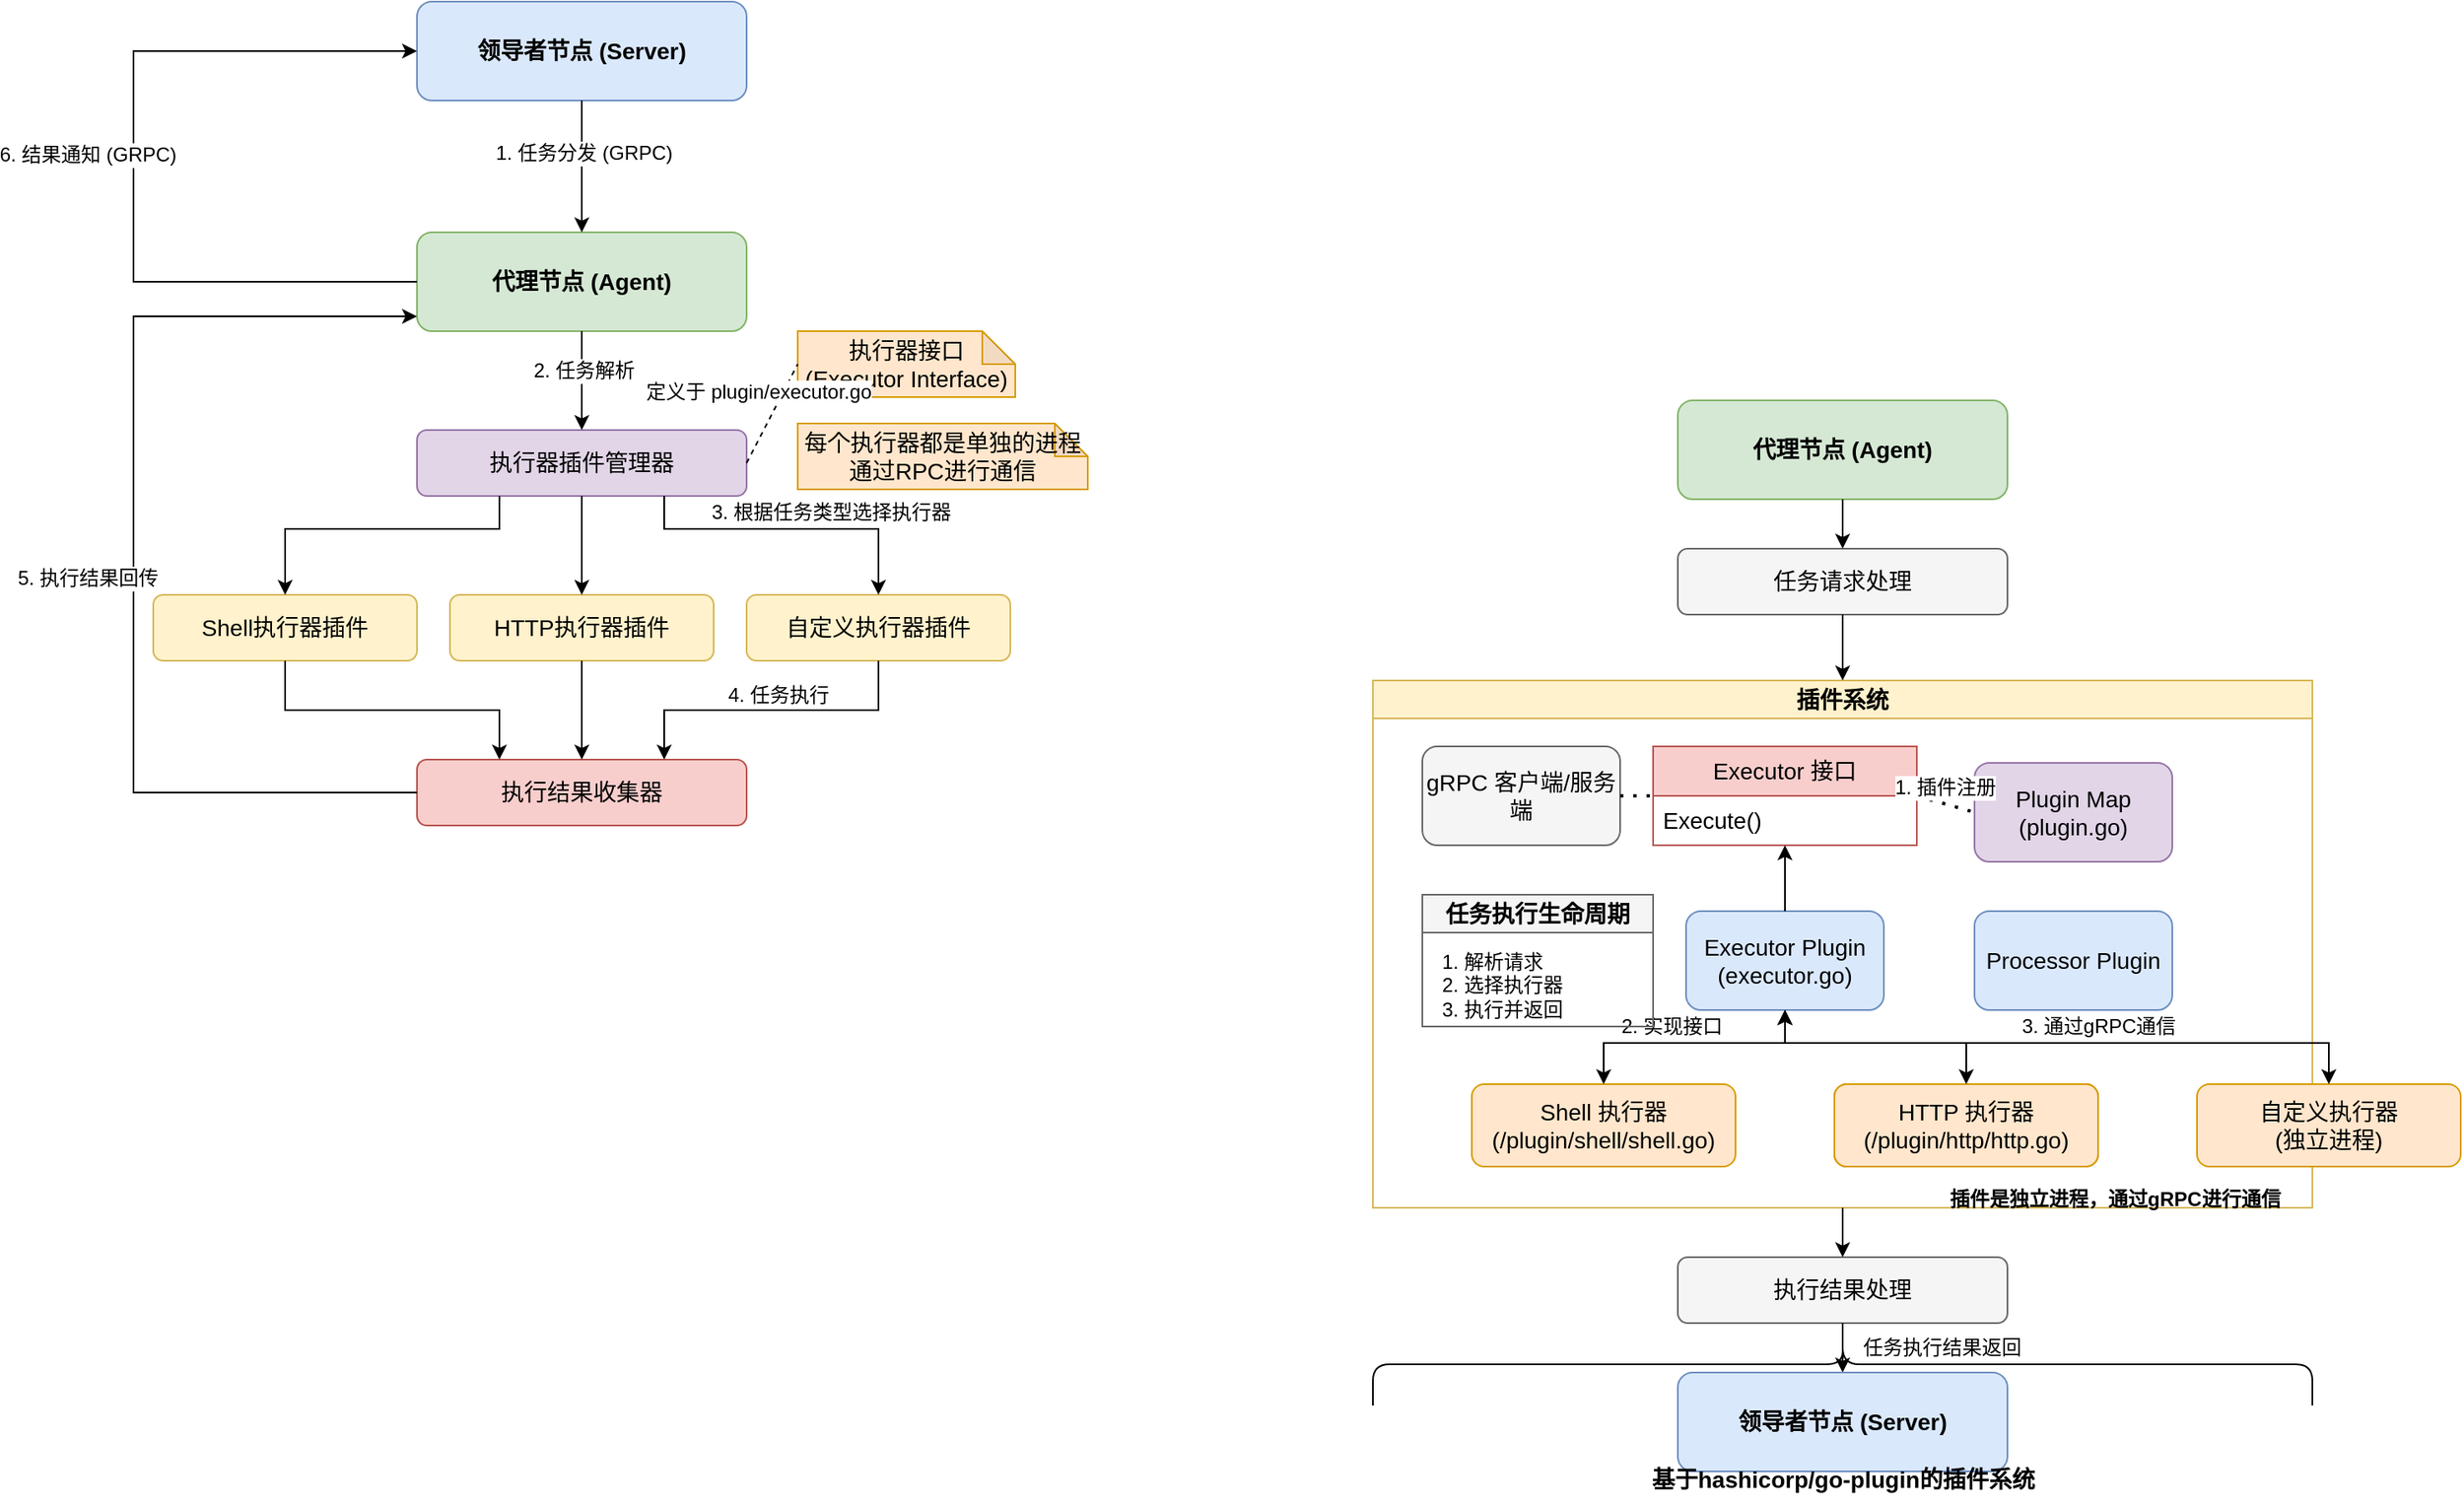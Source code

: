 <mxfile version="27.0.6">
  <diagram name="Page-1" id="IdJxYk8iF5WU8EB2HFbw">
    <mxGraphModel dx="794" dy="729" grid="0" gridSize="10" guides="1" tooltips="1" connect="1" arrows="1" fold="1" page="0" pageScale="1" pageWidth="850" pageHeight="1100" math="0" shadow="0">
      <root>
        <mxCell id="0" />
        <mxCell id="1" parent="0" />
        <mxCell id="Iuelgx7-SZ1FgF8hMtg--1" value="领导者节点 (Server)" style="rounded=1;whiteSpace=wrap;html=1;fillColor=#dae8fc;strokeColor=#6c8ebf;fontSize=14;fontStyle=1" vertex="1" parent="1">
          <mxGeometry x="770" y="130" width="200" height="60" as="geometry" />
        </mxCell>
        <mxCell id="Iuelgx7-SZ1FgF8hMtg--2" value="代理节点 (Agent)" style="rounded=1;whiteSpace=wrap;html=1;fillColor=#d5e8d4;strokeColor=#82b366;fontSize=14;fontStyle=1" vertex="1" parent="1">
          <mxGeometry x="770" y="270" width="200" height="60" as="geometry" />
        </mxCell>
        <mxCell id="Iuelgx7-SZ1FgF8hMtg--3" value="" style="edgeStyle=orthogonalEdgeStyle;rounded=0;orthogonalLoop=1;jettySize=auto;html=1;exitX=0.5;exitY=1;exitDx=0;exitDy=0;entryX=0.5;entryY=0;entryDx=0;entryDy=0;" edge="1" parent="1" source="Iuelgx7-SZ1FgF8hMtg--1" target="Iuelgx7-SZ1FgF8hMtg--2">
          <mxGeometry relative="1" as="geometry" />
        </mxCell>
        <mxCell id="Iuelgx7-SZ1FgF8hMtg--4" value="1. 任务分发 (GRPC)" style="edgeLabel;html=1;align=center;verticalAlign=middle;resizable=0;points=[];fontSize=12;" vertex="1" connectable="0" parent="Iuelgx7-SZ1FgF8hMtg--3">
          <mxGeometry x="-0.2" y="1" relative="1" as="geometry">
            <mxPoint as="offset" />
          </mxGeometry>
        </mxCell>
        <mxCell id="Iuelgx7-SZ1FgF8hMtg--5" value="执行器插件管理器" style="rounded=1;whiteSpace=wrap;html=1;fillColor=#e1d5e7;strokeColor=#9673a6;fontSize=14;" vertex="1" parent="1">
          <mxGeometry x="770" y="390" width="200" height="40" as="geometry" />
        </mxCell>
        <mxCell id="Iuelgx7-SZ1FgF8hMtg--6" value="" style="edgeStyle=orthogonalEdgeStyle;rounded=0;orthogonalLoop=1;jettySize=auto;html=1;exitX=0.5;exitY=1;exitDx=0;exitDy=0;entryX=0.5;entryY=0;entryDx=0;entryDy=0;" edge="1" parent="1" source="Iuelgx7-SZ1FgF8hMtg--2" target="Iuelgx7-SZ1FgF8hMtg--5">
          <mxGeometry relative="1" as="geometry" />
        </mxCell>
        <mxCell id="Iuelgx7-SZ1FgF8hMtg--7" value="2. 任务解析" style="edgeLabel;html=1;align=center;verticalAlign=middle;resizable=0;points=[];fontSize=12;" vertex="1" connectable="0" parent="Iuelgx7-SZ1FgF8hMtg--6">
          <mxGeometry x="-0.2" y="1" relative="1" as="geometry">
            <mxPoint as="offset" />
          </mxGeometry>
        </mxCell>
        <mxCell id="Iuelgx7-SZ1FgF8hMtg--8" value="Shell执行器插件" style="rounded=1;whiteSpace=wrap;html=1;fillColor=#fff2cc;strokeColor=#d6b656;fontSize=14;" vertex="1" parent="1">
          <mxGeometry x="610" y="490" width="160" height="40" as="geometry" />
        </mxCell>
        <mxCell id="Iuelgx7-SZ1FgF8hMtg--9" value="HTTP执行器插件" style="rounded=1;whiteSpace=wrap;html=1;fillColor=#fff2cc;strokeColor=#d6b656;fontSize=14;" vertex="1" parent="1">
          <mxGeometry x="790" y="490" width="160" height="40" as="geometry" />
        </mxCell>
        <mxCell id="Iuelgx7-SZ1FgF8hMtg--10" value="自定义执行器插件" style="rounded=1;whiteSpace=wrap;html=1;fillColor=#fff2cc;strokeColor=#d6b656;fontSize=14;" vertex="1" parent="1">
          <mxGeometry x="970" y="490" width="160" height="40" as="geometry" />
        </mxCell>
        <mxCell id="Iuelgx7-SZ1FgF8hMtg--11" value="" style="edgeStyle=orthogonalEdgeStyle;rounded=0;orthogonalLoop=1;jettySize=auto;html=1;exitX=0.25;exitY=1;exitDx=0;exitDy=0;entryX=0.5;entryY=0;entryDx=0;entryDy=0;" edge="1" parent="1" source="Iuelgx7-SZ1FgF8hMtg--5" target="Iuelgx7-SZ1FgF8hMtg--8">
          <mxGeometry relative="1" as="geometry">
            <Array as="points">
              <mxPoint x="820" y="450" />
              <mxPoint x="690" y="450" />
            </Array>
          </mxGeometry>
        </mxCell>
        <mxCell id="Iuelgx7-SZ1FgF8hMtg--12" value="" style="edgeStyle=orthogonalEdgeStyle;rounded=0;orthogonalLoop=1;jettySize=auto;html=1;exitX=0.5;exitY=1;exitDx=0;exitDy=0;entryX=0.5;entryY=0;entryDx=0;entryDy=0;" edge="1" parent="1" source="Iuelgx7-SZ1FgF8hMtg--5" target="Iuelgx7-SZ1FgF8hMtg--9">
          <mxGeometry relative="1" as="geometry" />
        </mxCell>
        <mxCell id="Iuelgx7-SZ1FgF8hMtg--13" value="" style="edgeStyle=orthogonalEdgeStyle;rounded=0;orthogonalLoop=1;jettySize=auto;html=1;exitX=0.75;exitY=1;exitDx=0;exitDy=0;entryX=0.5;entryY=0;entryDx=0;entryDy=0;" edge="1" parent="1" source="Iuelgx7-SZ1FgF8hMtg--5" target="Iuelgx7-SZ1FgF8hMtg--10">
          <mxGeometry relative="1" as="geometry">
            <Array as="points">
              <mxPoint x="920" y="450" />
              <mxPoint x="1050" y="450" />
            </Array>
          </mxGeometry>
        </mxCell>
        <mxCell id="Iuelgx7-SZ1FgF8hMtg--14" value="3. 根据任务类型选择执行器" style="edgeLabel;html=1;align=center;verticalAlign=middle;resizable=0;points=[];fontSize=12;" vertex="1" connectable="0" parent="Iuelgx7-SZ1FgF8hMtg--13">
          <mxGeometry x="0.067" y="1" relative="1" as="geometry">
            <mxPoint x="19" y="-9" as="offset" />
          </mxGeometry>
        </mxCell>
        <mxCell id="Iuelgx7-SZ1FgF8hMtg--15" value="执行结果收集器" style="rounded=1;whiteSpace=wrap;html=1;fillColor=#f8cecc;strokeColor=#b85450;fontSize=14;" vertex="1" parent="1">
          <mxGeometry x="770" y="590" width="200" height="40" as="geometry" />
        </mxCell>
        <mxCell id="Iuelgx7-SZ1FgF8hMtg--16" value="" style="edgeStyle=orthogonalEdgeStyle;rounded=0;orthogonalLoop=1;jettySize=auto;html=1;exitX=0.5;exitY=1;exitDx=0;exitDy=0;entryX=0.25;entryY=0;entryDx=0;entryDy=0;" edge="1" parent="1" source="Iuelgx7-SZ1FgF8hMtg--8" target="Iuelgx7-SZ1FgF8hMtg--15">
          <mxGeometry relative="1" as="geometry">
            <Array as="points">
              <mxPoint x="690" y="560" />
              <mxPoint x="820" y="560" />
            </Array>
          </mxGeometry>
        </mxCell>
        <mxCell id="Iuelgx7-SZ1FgF8hMtg--17" value="" style="edgeStyle=orthogonalEdgeStyle;rounded=0;orthogonalLoop=1;jettySize=auto;html=1;exitX=0.5;exitY=1;exitDx=0;exitDy=0;entryX=0.5;entryY=0;entryDx=0;entryDy=0;" edge="1" parent="1" source="Iuelgx7-SZ1FgF8hMtg--9" target="Iuelgx7-SZ1FgF8hMtg--15">
          <mxGeometry relative="1" as="geometry" />
        </mxCell>
        <mxCell id="Iuelgx7-SZ1FgF8hMtg--18" value="" style="edgeStyle=orthogonalEdgeStyle;rounded=0;orthogonalLoop=1;jettySize=auto;html=1;exitX=0.5;exitY=1;exitDx=0;exitDy=0;entryX=0.75;entryY=0;entryDx=0;entryDy=0;" edge="1" parent="1" source="Iuelgx7-SZ1FgF8hMtg--10" target="Iuelgx7-SZ1FgF8hMtg--15">
          <mxGeometry relative="1" as="geometry">
            <Array as="points">
              <mxPoint x="1050" y="560" />
              <mxPoint x="920" y="560" />
            </Array>
          </mxGeometry>
        </mxCell>
        <mxCell id="Iuelgx7-SZ1FgF8hMtg--19" value="4. 任务执行" style="edgeLabel;html=1;align=center;verticalAlign=middle;resizable=0;points=[];fontSize=12;" vertex="1" connectable="0" parent="Iuelgx7-SZ1FgF8hMtg--18">
          <mxGeometry x="0.067" y="1" relative="1" as="geometry">
            <mxPoint x="10" y="-10" as="offset" />
          </mxGeometry>
        </mxCell>
        <mxCell id="Iuelgx7-SZ1FgF8hMtg--20" value="" style="edgeStyle=orthogonalEdgeStyle;rounded=0;orthogonalLoop=1;jettySize=auto;html=1;exitX=0;exitY=0.5;exitDx=0;exitDy=0;" edge="1" parent="1" source="Iuelgx7-SZ1FgF8hMtg--15">
          <mxGeometry relative="1" as="geometry">
            <Array as="points">
              <mxPoint x="598" y="610" />
              <mxPoint x="598" y="321" />
              <mxPoint x="770" y="321" />
            </Array>
            <mxPoint x="770" y="321" as="targetPoint" />
          </mxGeometry>
        </mxCell>
        <mxCell id="Iuelgx7-SZ1FgF8hMtg--21" value="5. 执行结果回传" style="edgeLabel;html=1;align=center;verticalAlign=middle;resizable=0;points=[];fontSize=12;" vertex="1" connectable="0" parent="Iuelgx7-SZ1FgF8hMtg--20">
          <mxGeometry x="0.053" y="-1" relative="1" as="geometry">
            <mxPoint x="-29" y="31" as="offset" />
          </mxGeometry>
        </mxCell>
        <mxCell id="Iuelgx7-SZ1FgF8hMtg--22" value="" style="edgeStyle=orthogonalEdgeStyle;rounded=0;orthogonalLoop=1;jettySize=auto;html=1;exitX=0;exitY=0.5;exitDx=0;exitDy=0;entryX=0;entryY=0.5;entryDx=0;entryDy=0;" edge="1" parent="1" source="Iuelgx7-SZ1FgF8hMtg--2" target="Iuelgx7-SZ1FgF8hMtg--1">
          <mxGeometry relative="1" as="geometry">
            <Array as="points">
              <mxPoint x="598" y="300" />
              <mxPoint x="598" y="160" />
            </Array>
          </mxGeometry>
        </mxCell>
        <mxCell id="Iuelgx7-SZ1FgF8hMtg--23" value="6. 结果通知 (GRPC)" style="edgeLabel;html=1;align=center;verticalAlign=middle;resizable=0;points=[];fontSize=12;" vertex="1" connectable="0" parent="Iuelgx7-SZ1FgF8hMtg--22">
          <mxGeometry x="-0.053" y="-1" relative="1" as="geometry">
            <mxPoint x="-29" y="-20" as="offset" />
          </mxGeometry>
        </mxCell>
        <mxCell id="Iuelgx7-SZ1FgF8hMtg--24" value="执行器接口 (Executor Interface)" style="shape=note;whiteSpace=wrap;html=1;backgroundOutline=1;darkOpacity=0.05;fillColor=#ffe6cc;strokeColor=#d79b00;fontSize=14;size=20;" vertex="1" parent="1">
          <mxGeometry x="1001" y="330" width="132" height="40" as="geometry" />
        </mxCell>
        <mxCell id="Iuelgx7-SZ1FgF8hMtg--25" value="" style="endArrow=none;dashed=1;html=1;rounded=0;entryX=0;entryY=0.5;entryDx=0;entryDy=0;entryPerimeter=0;exitX=1;exitY=0.5;exitDx=0;exitDy=0;" edge="1" parent="1" source="Iuelgx7-SZ1FgF8hMtg--5" target="Iuelgx7-SZ1FgF8hMtg--24">
          <mxGeometry width="50" height="50" relative="1" as="geometry">
            <mxPoint x="850" y="470" as="sourcePoint" />
            <mxPoint x="900" y="420" as="targetPoint" />
          </mxGeometry>
        </mxCell>
        <mxCell id="Iuelgx7-SZ1FgF8hMtg--26" value="定义于 plugin/executor.go" style="edgeLabel;html=1;align=center;verticalAlign=middle;resizable=0;points=[];fontSize=12;" vertex="1" connectable="0" parent="Iuelgx7-SZ1FgF8hMtg--25">
          <mxGeometry x="0.117" y="1" relative="1" as="geometry">
            <mxPoint x="-10" y="-9" as="offset" />
          </mxGeometry>
        </mxCell>
        <mxCell id="Iuelgx7-SZ1FgF8hMtg--27" value="代理节点 (Agent)" style="rounded=1;whiteSpace=wrap;html=1;fillColor=#d5e8d4;strokeColor=#82b366;fontSize=14;fontStyle=1" vertex="1" parent="1">
          <mxGeometry x="1535" y="372" width="200" height="60" as="geometry" />
        </mxCell>
        <mxCell id="Iuelgx7-SZ1FgF8hMtg--28" value="任务请求处理" style="rounded=1;whiteSpace=wrap;html=1;fillColor=#f5f5f5;strokeColor=#666666;fontSize=14;" vertex="1" parent="1">
          <mxGeometry x="1535" y="462" width="200" height="40" as="geometry" />
        </mxCell>
        <mxCell id="Iuelgx7-SZ1FgF8hMtg--29" value="" style="edgeStyle=orthogonalEdgeStyle;rounded=0;orthogonalLoop=1;jettySize=auto;html=1;exitX=0.5;exitY=1;exitDx=0;exitDy=0;entryX=0.5;entryY=0;entryDx=0;entryDy=0;" edge="1" parent="1" source="Iuelgx7-SZ1FgF8hMtg--27" target="Iuelgx7-SZ1FgF8hMtg--28">
          <mxGeometry relative="1" as="geometry" />
        </mxCell>
        <mxCell id="Iuelgx7-SZ1FgF8hMtg--30" value="插件系统" style="swimlane;whiteSpace=wrap;html=1;fillColor=#fff2cc;strokeColor=#d6b656;fontSize=14;fontStyle=1" vertex="1" parent="1">
          <mxGeometry x="1350" y="542" width="570" height="320" as="geometry" />
        </mxCell>
        <mxCell id="Iuelgx7-SZ1FgF8hMtg--31" value="Plugin Map&lt;br&gt;(plugin.go)" style="rounded=1;whiteSpace=wrap;html=1;fillColor=#e1d5e7;strokeColor=#9673a6;fontSize=14;" vertex="1" parent="Iuelgx7-SZ1FgF8hMtg--30">
          <mxGeometry x="365" y="50" width="120" height="60" as="geometry" />
        </mxCell>
        <mxCell id="Iuelgx7-SZ1FgF8hMtg--32" value="Executor Plugin&lt;br&gt;(executor.go)" style="rounded=1;whiteSpace=wrap;html=1;fillColor=#dae8fc;strokeColor=#6c8ebf;fontSize=14;" vertex="1" parent="Iuelgx7-SZ1FgF8hMtg--30">
          <mxGeometry x="190" y="140" width="120" height="60" as="geometry" />
        </mxCell>
        <mxCell id="Iuelgx7-SZ1FgF8hMtg--33" value="Processor Plugin" style="rounded=1;whiteSpace=wrap;html=1;fillColor=#dae8fc;strokeColor=#6c8ebf;fontSize=14;" vertex="1" parent="Iuelgx7-SZ1FgF8hMtg--30">
          <mxGeometry x="365" y="140" width="120" height="60" as="geometry" />
        </mxCell>
        <mxCell id="Iuelgx7-SZ1FgF8hMtg--34" value="Shell 执行器&lt;br&gt;(/plugin/shell/shell.go)" style="rounded=1;whiteSpace=wrap;html=1;fillColor=#ffe6cc;strokeColor=#d79b00;fontSize=14;" vertex="1" parent="Iuelgx7-SZ1FgF8hMtg--30">
          <mxGeometry x="60" y="245" width="160" height="50" as="geometry" />
        </mxCell>
        <mxCell id="Iuelgx7-SZ1FgF8hMtg--35" value="HTTP 执行器&lt;br&gt;(/plugin/http/http.go)" style="rounded=1;whiteSpace=wrap;html=1;fillColor=#ffe6cc;strokeColor=#d79b00;fontSize=14;" vertex="1" parent="Iuelgx7-SZ1FgF8hMtg--30">
          <mxGeometry x="280" y="245" width="160" height="50" as="geometry" />
        </mxCell>
        <mxCell id="Iuelgx7-SZ1FgF8hMtg--36" value="自定义执行器插件" style="rounded=1;whiteSpace=wrap;html=1;fillColor=#ffe6cc;strokeColor=#d79b00;fontSize=14;" vertex="1" parent="Iuelgx7-SZ1FgF8hMtg--30">
          <mxGeometry x="280" y="245" width="160" height="50" as="geometry" />
        </mxCell>
        <mxCell id="Iuelgx7-SZ1FgF8hMtg--37" value="自定义执行器插件" style="rounded=1;whiteSpace=wrap;html=1;fillColor=#ffe6cc;strokeColor=#d79b00;fontSize=14;" vertex="1" parent="Iuelgx7-SZ1FgF8hMtg--30">
          <mxGeometry x="280" y="245" width="160" height="50" as="geometry" />
        </mxCell>
        <mxCell id="Iuelgx7-SZ1FgF8hMtg--38" value="Executor 接口" style="swimlane;fontStyle=0;childLayout=stackLayout;horizontal=1;startSize=30;horizontalStack=0;resizeParent=1;resizeParentMax=0;resizeLast=0;collapsible=1;marginBottom=0;whiteSpace=wrap;html=1;fillColor=#f8cecc;strokeColor=#b85450;fontSize=14;" vertex="1" parent="Iuelgx7-SZ1FgF8hMtg--30">
          <mxGeometry x="170" y="40" width="160" height="60" as="geometry" />
        </mxCell>
        <mxCell id="Iuelgx7-SZ1FgF8hMtg--39" value="Execute()" style="text;strokeColor=none;fillColor=none;align=left;verticalAlign=middle;spacingLeft=4;spacingRight=4;overflow=hidden;points=[[0,0.5],[1,0.5]];portConstraint=eastwest;rotatable=0;whiteSpace=wrap;html=1;fontSize=14;" vertex="1" parent="Iuelgx7-SZ1FgF8hMtg--38">
          <mxGeometry y="30" width="160" height="30" as="geometry" />
        </mxCell>
        <mxCell id="Iuelgx7-SZ1FgF8hMtg--40" value="gRPC 客户端/服务端" style="rounded=1;whiteSpace=wrap;html=1;fillColor=#f5f5f5;strokeColor=#666666;fontSize=14;" vertex="1" parent="Iuelgx7-SZ1FgF8hMtg--30">
          <mxGeometry x="30" y="40" width="120" height="60" as="geometry" />
        </mxCell>
        <mxCell id="Iuelgx7-SZ1FgF8hMtg--41" value="HTTP 执行器&lt;br&gt;(/plugin/http/http.go)" style="rounded=1;whiteSpace=wrap;html=1;fillColor=#ffe6cc;strokeColor=#d79b00;fontSize=14;" vertex="1" parent="Iuelgx7-SZ1FgF8hMtg--30">
          <mxGeometry x="280" y="245" width="160" height="50" as="geometry" />
        </mxCell>
        <mxCell id="Iuelgx7-SZ1FgF8hMtg--42" value="自定义执行器&lt;br&gt;(独立进程)" style="rounded=1;whiteSpace=wrap;html=1;fillColor=#ffe6cc;strokeColor=#d79b00;fontSize=14;" vertex="1" parent="Iuelgx7-SZ1FgF8hMtg--30">
          <mxGeometry x="500" y="245" width="160" height="50" as="geometry" />
        </mxCell>
        <mxCell id="Iuelgx7-SZ1FgF8hMtg--43" value="" style="endArrow=classic;startArrow=classic;html=1;rounded=0;exitX=0.5;exitY=0;exitDx=0;exitDy=0;entryX=0.5;entryY=1;entryDx=0;entryDy=0;" edge="1" parent="Iuelgx7-SZ1FgF8hMtg--30" source="Iuelgx7-SZ1FgF8hMtg--34" target="Iuelgx7-SZ1FgF8hMtg--32">
          <mxGeometry width="50" height="50" relative="1" as="geometry">
            <mxPoint x="250" y="220" as="sourcePoint" />
            <mxPoint x="300" y="170" as="targetPoint" />
            <Array as="points">
              <mxPoint x="140" y="220" />
              <mxPoint x="250" y="220" />
            </Array>
          </mxGeometry>
        </mxCell>
        <mxCell id="Iuelgx7-SZ1FgF8hMtg--44" value="2. 实现接口" style="edgeLabel;html=1;align=center;verticalAlign=middle;resizable=0;points=[];fontSize=12;" vertex="1" connectable="0" parent="Iuelgx7-SZ1FgF8hMtg--43">
          <mxGeometry x="-0.286" y="-2" relative="1" as="geometry">
            <mxPoint x="10" y="-12" as="offset" />
          </mxGeometry>
        </mxCell>
        <mxCell id="Iuelgx7-SZ1FgF8hMtg--45" value="" style="endArrow=classic;startArrow=classic;html=1;rounded=0;exitX=0.5;exitY=0;exitDx=0;exitDy=0;entryX=0.5;entryY=1;entryDx=0;entryDy=0;" edge="1" parent="Iuelgx7-SZ1FgF8hMtg--30" source="Iuelgx7-SZ1FgF8hMtg--41" target="Iuelgx7-SZ1FgF8hMtg--32">
          <mxGeometry width="50" height="50" relative="1" as="geometry">
            <mxPoint x="150" y="245" as="sourcePoint" />
            <mxPoint x="260" y="200" as="targetPoint" />
            <Array as="points">
              <mxPoint x="360" y="220" />
              <mxPoint x="250" y="220" />
            </Array>
          </mxGeometry>
        </mxCell>
        <mxCell id="Iuelgx7-SZ1FgF8hMtg--46" value="" style="endArrow=classic;startArrow=classic;html=1;rounded=0;exitX=0.5;exitY=0;exitDx=0;exitDy=0;entryX=0.5;entryY=1;entryDx=0;entryDy=0;" edge="1" parent="Iuelgx7-SZ1FgF8hMtg--30" source="Iuelgx7-SZ1FgF8hMtg--42" target="Iuelgx7-SZ1FgF8hMtg--32">
          <mxGeometry width="50" height="50" relative="1" as="geometry">
            <mxPoint x="160" y="255" as="sourcePoint" />
            <mxPoint x="270" y="210" as="targetPoint" />
            <Array as="points">
              <mxPoint x="580" y="220" />
              <mxPoint x="250" y="220" />
            </Array>
          </mxGeometry>
        </mxCell>
        <mxCell id="Iuelgx7-SZ1FgF8hMtg--47" value="3. 通过gRPC通信" style="edgeLabel;html=1;align=center;verticalAlign=middle;resizable=0;points=[];fontSize=12;" vertex="1" connectable="0" parent="Iuelgx7-SZ1FgF8hMtg--46">
          <mxGeometry x="0.2" y="-3" relative="1" as="geometry">
            <mxPoint x="60" y="-7" as="offset" />
          </mxGeometry>
        </mxCell>
        <mxCell id="Iuelgx7-SZ1FgF8hMtg--48" value="" style="endArrow=classic;html=1;rounded=0;exitX=0.5;exitY=0;exitDx=0;exitDy=0;entryX=0.5;entryY=1;entryDx=0;entryDy=0;" edge="1" parent="Iuelgx7-SZ1FgF8hMtg--30" source="Iuelgx7-SZ1FgF8hMtg--32" target="Iuelgx7-SZ1FgF8hMtg--38">
          <mxGeometry width="50" height="50" relative="1" as="geometry">
            <mxPoint x="260" y="180" as="sourcePoint" />
            <mxPoint x="310" y="130" as="targetPoint" />
          </mxGeometry>
        </mxCell>
        <mxCell id="Iuelgx7-SZ1FgF8hMtg--49" value="" style="endArrow=none;dashed=1;html=1;dashPattern=1 3;strokeWidth=2;rounded=0;exitX=1;exitY=0.5;exitDx=0;exitDy=0;entryX=0;entryY=0.5;entryDx=0;entryDy=0;" edge="1" parent="Iuelgx7-SZ1FgF8hMtg--30" source="Iuelgx7-SZ1FgF8hMtg--38" target="Iuelgx7-SZ1FgF8hMtg--31">
          <mxGeometry width="50" height="50" relative="1" as="geometry">
            <mxPoint x="260" y="180" as="sourcePoint" />
            <mxPoint x="310" y="130" as="targetPoint" />
          </mxGeometry>
        </mxCell>
        <mxCell id="Iuelgx7-SZ1FgF8hMtg--50" value="1. 插件注册" style="edgeLabel;html=1;align=center;verticalAlign=middle;resizable=0;points=[];fontSize=12;" vertex="1" connectable="0" parent="Iuelgx7-SZ1FgF8hMtg--49">
          <mxGeometry x="-0.052" y="-1" relative="1" as="geometry">
            <mxPoint y="-11" as="offset" />
          </mxGeometry>
        </mxCell>
        <mxCell id="Iuelgx7-SZ1FgF8hMtg--51" value="" style="endArrow=none;dashed=1;html=1;dashPattern=1 3;strokeWidth=2;rounded=0;exitX=1;exitY=0.5;exitDx=0;exitDy=0;entryX=0;entryY=0.5;entryDx=0;entryDy=0;" edge="1" parent="Iuelgx7-SZ1FgF8hMtg--30" source="Iuelgx7-SZ1FgF8hMtg--40" target="Iuelgx7-SZ1FgF8hMtg--38">
          <mxGeometry width="50" height="50" relative="1" as="geometry">
            <mxPoint x="260" y="180" as="sourcePoint" />
            <mxPoint x="310" y="130" as="targetPoint" />
          </mxGeometry>
        </mxCell>
        <mxCell id="Iuelgx7-SZ1FgF8hMtg--52" value="任务执行生命周期" style="swimlane;whiteSpace=wrap;html=1;fontSize=14;fillColor=#f5f5f5;strokeColor=#666666;" vertex="1" parent="Iuelgx7-SZ1FgF8hMtg--30">
          <mxGeometry x="30" y="130" width="140" height="80" as="geometry" />
        </mxCell>
        <mxCell id="Iuelgx7-SZ1FgF8hMtg--53" value="1. 解析请求&lt;br&gt;2. 选择执行器&lt;br&gt;3. 执行并返回" style="text;html=1;align=left;verticalAlign=middle;resizable=0;points=[];autosize=1;strokeColor=none;fillColor=none;fontSize=12;" vertex="1" parent="Iuelgx7-SZ1FgF8hMtg--52">
          <mxGeometry x="10" y="30" width="100" height="50" as="geometry" />
        </mxCell>
        <mxCell id="Iuelgx7-SZ1FgF8hMtg--54" value="" style="endArrow=classic;html=1;rounded=0;exitX=0.5;exitY=1;exitDx=0;exitDy=0;entryX=0.5;entryY=0;entryDx=0;entryDy=0;" edge="1" parent="1" source="Iuelgx7-SZ1FgF8hMtg--28" target="Iuelgx7-SZ1FgF8hMtg--30">
          <mxGeometry width="50" height="50" relative="1" as="geometry">
            <mxPoint x="1610" y="662" as="sourcePoint" />
            <mxPoint x="1660" y="612" as="targetPoint" />
          </mxGeometry>
        </mxCell>
        <mxCell id="Iuelgx7-SZ1FgF8hMtg--55" value="执行结果处理" style="rounded=1;whiteSpace=wrap;html=1;fillColor=#f5f5f5;strokeColor=#666666;fontSize=14;" vertex="1" parent="1">
          <mxGeometry x="1535" y="892" width="200" height="40" as="geometry" />
        </mxCell>
        <mxCell id="Iuelgx7-SZ1FgF8hMtg--56" value="" style="endArrow=classic;html=1;rounded=0;exitX=0.5;exitY=1;exitDx=0;exitDy=0;entryX=0.5;entryY=0;entryDx=0;entryDy=0;" edge="1" parent="1" source="Iuelgx7-SZ1FgF8hMtg--30" target="Iuelgx7-SZ1FgF8hMtg--55">
          <mxGeometry width="50" height="50" relative="1" as="geometry">
            <mxPoint x="1610" y="792" as="sourcePoint" />
            <mxPoint x="1660" y="742" as="targetPoint" />
          </mxGeometry>
        </mxCell>
        <mxCell id="Iuelgx7-SZ1FgF8hMtg--57" value="" style="endArrow=classic;html=1;rounded=0;exitX=0.5;exitY=1;exitDx=0;exitDy=0;entryX=0.5;entryY=0;entryDx=0;entryDy=0;" edge="1" parent="1" source="Iuelgx7-SZ1FgF8hMtg--55" target="Iuelgx7-SZ1FgF8hMtg--58">
          <mxGeometry width="50" height="50" relative="1" as="geometry">
            <mxPoint x="1610" y="792" as="sourcePoint" />
            <mxPoint x="1635" y="972" as="targetPoint" />
          </mxGeometry>
        </mxCell>
        <mxCell id="Iuelgx7-SZ1FgF8hMtg--58" value="领导者节点 (Server)" style="rounded=1;whiteSpace=wrap;html=1;fillColor=#dae8fc;strokeColor=#6c8ebf;fontSize=14;fontStyle=1" vertex="1" parent="1">
          <mxGeometry x="1535" y="962" width="200" height="60" as="geometry" />
        </mxCell>
        <mxCell id="Iuelgx7-SZ1FgF8hMtg--59" value="任务执行结果返回" style="text;html=1;align=center;verticalAlign=middle;resizable=0;points=[];autosize=1;strokeColor=none;fillColor=none;fontSize=12;" vertex="1" parent="1">
          <mxGeometry x="1635" y="932" width="120" height="30" as="geometry" />
        </mxCell>
        <mxCell id="Iuelgx7-SZ1FgF8hMtg--60" value="" style="shape=curlyBracket;whiteSpace=wrap;html=1;rounded=1;labelPosition=left;verticalLabelPosition=middle;align=right;verticalAlign=middle;rotation=90;" vertex="1" parent="1">
          <mxGeometry x="1610" y="672" width="50" height="570" as="geometry" />
        </mxCell>
        <mxCell id="Iuelgx7-SZ1FgF8hMtg--61" value="基于hashicorp/go-plugin的插件系统" style="text;html=1;align=center;verticalAlign=middle;resizable=0;points=[];autosize=1;strokeColor=none;fillColor=none;fontSize=14;fontStyle=1" vertex="1" parent="1">
          <mxGeometry x="1510" y="1012" width="250" height="30" as="geometry" />
        </mxCell>
        <mxCell id="Iuelgx7-SZ1FgF8hMtg--62" value="插件是独立进程，通过gRPC进行通信" style="text;html=1;align=center;verticalAlign=middle;resizable=0;points=[];autosize=1;strokeColor=none;fillColor=none;fontSize=12;fontStyle=1" vertex="1" parent="1">
          <mxGeometry x="1690" y="842" width="220" height="30" as="geometry" />
        </mxCell>
        <mxCell id="Iuelgx7-SZ1FgF8hMtg--63" value="每个执行器都是单独的进程&lt;div&gt;通过RPC进行通信&lt;/div&gt;" style="shape=note;whiteSpace=wrap;html=1;backgroundOutline=1;darkOpacity=0.05;fillColor=#ffe6cc;strokeColor=#d79b00;fontSize=14;size=20;" vertex="1" parent="1">
          <mxGeometry x="1001" y="386" width="176" height="40" as="geometry" />
        </mxCell>
      </root>
    </mxGraphModel>
  </diagram>
</mxfile>
